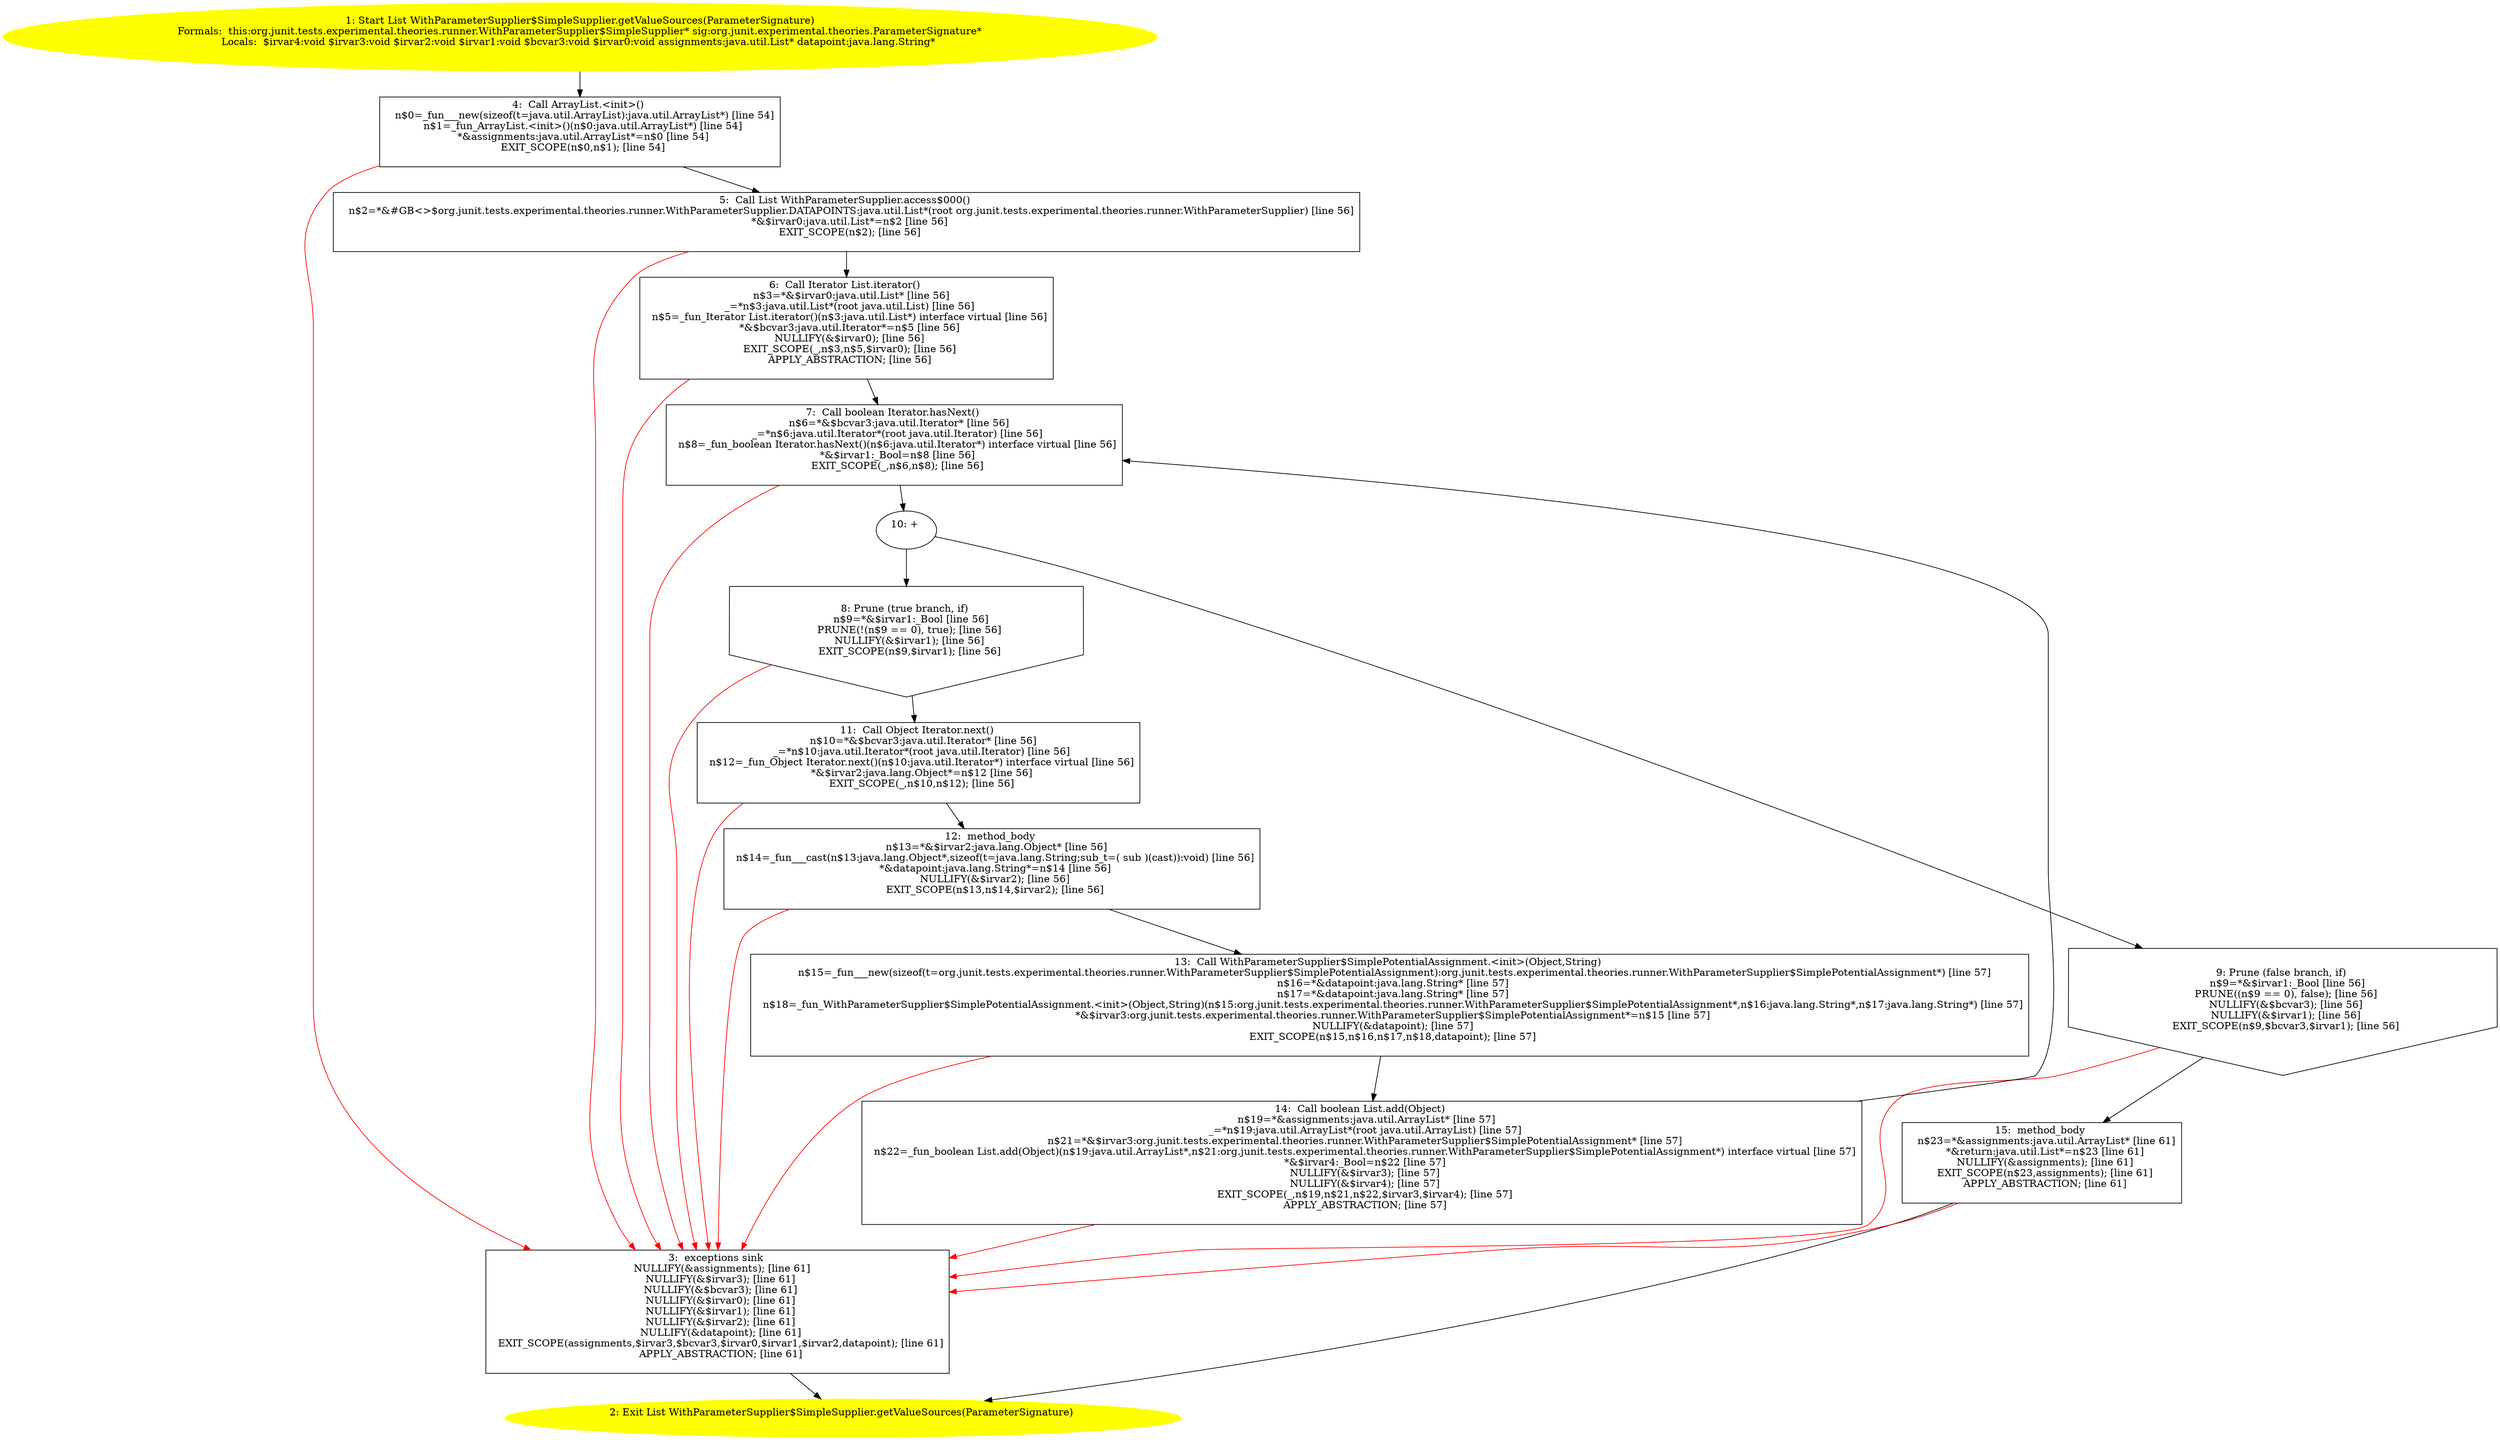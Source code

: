/* @generated */
digraph cfg {
"org.junit.tests.experimental.theories.runner.WithParameterSupplier$SimpleSupplier.getValueSources(or.1fe25dcc00c67a2aa905ab3767088da1_1" [label="1: Start List WithParameterSupplier$SimpleSupplier.getValueSources(ParameterSignature)\nFormals:  this:org.junit.tests.experimental.theories.runner.WithParameterSupplier$SimpleSupplier* sig:org.junit.experimental.theories.ParameterSignature*\nLocals:  $irvar4:void $irvar3:void $irvar2:void $irvar1:void $bcvar3:void $irvar0:void assignments:java.util.List* datapoint:java.lang.String* \n  " color=yellow style=filled]
	

	 "org.junit.tests.experimental.theories.runner.WithParameterSupplier$SimpleSupplier.getValueSources(or.1fe25dcc00c67a2aa905ab3767088da1_1" -> "org.junit.tests.experimental.theories.runner.WithParameterSupplier$SimpleSupplier.getValueSources(or.1fe25dcc00c67a2aa905ab3767088da1_4" ;
"org.junit.tests.experimental.theories.runner.WithParameterSupplier$SimpleSupplier.getValueSources(or.1fe25dcc00c67a2aa905ab3767088da1_2" [label="2: Exit List WithParameterSupplier$SimpleSupplier.getValueSources(ParameterSignature) \n  " color=yellow style=filled]
	

"org.junit.tests.experimental.theories.runner.WithParameterSupplier$SimpleSupplier.getValueSources(or.1fe25dcc00c67a2aa905ab3767088da1_3" [label="3:  exceptions sink \n   NULLIFY(&assignments); [line 61]\n  NULLIFY(&$irvar3); [line 61]\n  NULLIFY(&$bcvar3); [line 61]\n  NULLIFY(&$irvar0); [line 61]\n  NULLIFY(&$irvar1); [line 61]\n  NULLIFY(&$irvar2); [line 61]\n  NULLIFY(&datapoint); [line 61]\n  EXIT_SCOPE(assignments,$irvar3,$bcvar3,$irvar0,$irvar1,$irvar2,datapoint); [line 61]\n  APPLY_ABSTRACTION; [line 61]\n " shape="box"]
	

	 "org.junit.tests.experimental.theories.runner.WithParameterSupplier$SimpleSupplier.getValueSources(or.1fe25dcc00c67a2aa905ab3767088da1_3" -> "org.junit.tests.experimental.theories.runner.WithParameterSupplier$SimpleSupplier.getValueSources(or.1fe25dcc00c67a2aa905ab3767088da1_2" ;
"org.junit.tests.experimental.theories.runner.WithParameterSupplier$SimpleSupplier.getValueSources(or.1fe25dcc00c67a2aa905ab3767088da1_4" [label="4:  Call ArrayList.<init>() \n   n$0=_fun___new(sizeof(t=java.util.ArrayList):java.util.ArrayList*) [line 54]\n  n$1=_fun_ArrayList.<init>()(n$0:java.util.ArrayList*) [line 54]\n  *&assignments:java.util.ArrayList*=n$0 [line 54]\n  EXIT_SCOPE(n$0,n$1); [line 54]\n " shape="box"]
	

	 "org.junit.tests.experimental.theories.runner.WithParameterSupplier$SimpleSupplier.getValueSources(or.1fe25dcc00c67a2aa905ab3767088da1_4" -> "org.junit.tests.experimental.theories.runner.WithParameterSupplier$SimpleSupplier.getValueSources(or.1fe25dcc00c67a2aa905ab3767088da1_5" ;
	 "org.junit.tests.experimental.theories.runner.WithParameterSupplier$SimpleSupplier.getValueSources(or.1fe25dcc00c67a2aa905ab3767088da1_4" -> "org.junit.tests.experimental.theories.runner.WithParameterSupplier$SimpleSupplier.getValueSources(or.1fe25dcc00c67a2aa905ab3767088da1_3" [color="red" ];
"org.junit.tests.experimental.theories.runner.WithParameterSupplier$SimpleSupplier.getValueSources(or.1fe25dcc00c67a2aa905ab3767088da1_5" [label="5:  Call List WithParameterSupplier.access$000() \n   n$2=*&#GB<>$org.junit.tests.experimental.theories.runner.WithParameterSupplier.DATAPOINTS:java.util.List*(root org.junit.tests.experimental.theories.runner.WithParameterSupplier) [line 56]\n  *&$irvar0:java.util.List*=n$2 [line 56]\n  EXIT_SCOPE(n$2); [line 56]\n " shape="box"]
	

	 "org.junit.tests.experimental.theories.runner.WithParameterSupplier$SimpleSupplier.getValueSources(or.1fe25dcc00c67a2aa905ab3767088da1_5" -> "org.junit.tests.experimental.theories.runner.WithParameterSupplier$SimpleSupplier.getValueSources(or.1fe25dcc00c67a2aa905ab3767088da1_6" ;
	 "org.junit.tests.experimental.theories.runner.WithParameterSupplier$SimpleSupplier.getValueSources(or.1fe25dcc00c67a2aa905ab3767088da1_5" -> "org.junit.tests.experimental.theories.runner.WithParameterSupplier$SimpleSupplier.getValueSources(or.1fe25dcc00c67a2aa905ab3767088da1_3" [color="red" ];
"org.junit.tests.experimental.theories.runner.WithParameterSupplier$SimpleSupplier.getValueSources(or.1fe25dcc00c67a2aa905ab3767088da1_6" [label="6:  Call Iterator List.iterator() \n   n$3=*&$irvar0:java.util.List* [line 56]\n  _=*n$3:java.util.List*(root java.util.List) [line 56]\n  n$5=_fun_Iterator List.iterator()(n$3:java.util.List*) interface virtual [line 56]\n  *&$bcvar3:java.util.Iterator*=n$5 [line 56]\n  NULLIFY(&$irvar0); [line 56]\n  EXIT_SCOPE(_,n$3,n$5,$irvar0); [line 56]\n  APPLY_ABSTRACTION; [line 56]\n " shape="box"]
	

	 "org.junit.tests.experimental.theories.runner.WithParameterSupplier$SimpleSupplier.getValueSources(or.1fe25dcc00c67a2aa905ab3767088da1_6" -> "org.junit.tests.experimental.theories.runner.WithParameterSupplier$SimpleSupplier.getValueSources(or.1fe25dcc00c67a2aa905ab3767088da1_7" ;
	 "org.junit.tests.experimental.theories.runner.WithParameterSupplier$SimpleSupplier.getValueSources(or.1fe25dcc00c67a2aa905ab3767088da1_6" -> "org.junit.tests.experimental.theories.runner.WithParameterSupplier$SimpleSupplier.getValueSources(or.1fe25dcc00c67a2aa905ab3767088da1_3" [color="red" ];
"org.junit.tests.experimental.theories.runner.WithParameterSupplier$SimpleSupplier.getValueSources(or.1fe25dcc00c67a2aa905ab3767088da1_7" [label="7:  Call boolean Iterator.hasNext() \n   n$6=*&$bcvar3:java.util.Iterator* [line 56]\n  _=*n$6:java.util.Iterator*(root java.util.Iterator) [line 56]\n  n$8=_fun_boolean Iterator.hasNext()(n$6:java.util.Iterator*) interface virtual [line 56]\n  *&$irvar1:_Bool=n$8 [line 56]\n  EXIT_SCOPE(_,n$6,n$8); [line 56]\n " shape="box"]
	

	 "org.junit.tests.experimental.theories.runner.WithParameterSupplier$SimpleSupplier.getValueSources(or.1fe25dcc00c67a2aa905ab3767088da1_7" -> "org.junit.tests.experimental.theories.runner.WithParameterSupplier$SimpleSupplier.getValueSources(or.1fe25dcc00c67a2aa905ab3767088da1_10" ;
	 "org.junit.tests.experimental.theories.runner.WithParameterSupplier$SimpleSupplier.getValueSources(or.1fe25dcc00c67a2aa905ab3767088da1_7" -> "org.junit.tests.experimental.theories.runner.WithParameterSupplier$SimpleSupplier.getValueSources(or.1fe25dcc00c67a2aa905ab3767088da1_3" [color="red" ];
"org.junit.tests.experimental.theories.runner.WithParameterSupplier$SimpleSupplier.getValueSources(or.1fe25dcc00c67a2aa905ab3767088da1_8" [label="8: Prune (true branch, if) \n   n$9=*&$irvar1:_Bool [line 56]\n  PRUNE(!(n$9 == 0), true); [line 56]\n  NULLIFY(&$irvar1); [line 56]\n  EXIT_SCOPE(n$9,$irvar1); [line 56]\n " shape="invhouse"]
	

	 "org.junit.tests.experimental.theories.runner.WithParameterSupplier$SimpleSupplier.getValueSources(or.1fe25dcc00c67a2aa905ab3767088da1_8" -> "org.junit.tests.experimental.theories.runner.WithParameterSupplier$SimpleSupplier.getValueSources(or.1fe25dcc00c67a2aa905ab3767088da1_11" ;
	 "org.junit.tests.experimental.theories.runner.WithParameterSupplier$SimpleSupplier.getValueSources(or.1fe25dcc00c67a2aa905ab3767088da1_8" -> "org.junit.tests.experimental.theories.runner.WithParameterSupplier$SimpleSupplier.getValueSources(or.1fe25dcc00c67a2aa905ab3767088da1_3" [color="red" ];
"org.junit.tests.experimental.theories.runner.WithParameterSupplier$SimpleSupplier.getValueSources(or.1fe25dcc00c67a2aa905ab3767088da1_9" [label="9: Prune (false branch, if) \n   n$9=*&$irvar1:_Bool [line 56]\n  PRUNE((n$9 == 0), false); [line 56]\n  NULLIFY(&$bcvar3); [line 56]\n  NULLIFY(&$irvar1); [line 56]\n  EXIT_SCOPE(n$9,$bcvar3,$irvar1); [line 56]\n " shape="invhouse"]
	

	 "org.junit.tests.experimental.theories.runner.WithParameterSupplier$SimpleSupplier.getValueSources(or.1fe25dcc00c67a2aa905ab3767088da1_9" -> "org.junit.tests.experimental.theories.runner.WithParameterSupplier$SimpleSupplier.getValueSources(or.1fe25dcc00c67a2aa905ab3767088da1_15" ;
	 "org.junit.tests.experimental.theories.runner.WithParameterSupplier$SimpleSupplier.getValueSources(or.1fe25dcc00c67a2aa905ab3767088da1_9" -> "org.junit.tests.experimental.theories.runner.WithParameterSupplier$SimpleSupplier.getValueSources(or.1fe25dcc00c67a2aa905ab3767088da1_3" [color="red" ];
"org.junit.tests.experimental.theories.runner.WithParameterSupplier$SimpleSupplier.getValueSources(or.1fe25dcc00c67a2aa905ab3767088da1_10" [label="10: + \n  " ]
	

	 "org.junit.tests.experimental.theories.runner.WithParameterSupplier$SimpleSupplier.getValueSources(or.1fe25dcc00c67a2aa905ab3767088da1_10" -> "org.junit.tests.experimental.theories.runner.WithParameterSupplier$SimpleSupplier.getValueSources(or.1fe25dcc00c67a2aa905ab3767088da1_8" ;
	 "org.junit.tests.experimental.theories.runner.WithParameterSupplier$SimpleSupplier.getValueSources(or.1fe25dcc00c67a2aa905ab3767088da1_10" -> "org.junit.tests.experimental.theories.runner.WithParameterSupplier$SimpleSupplier.getValueSources(or.1fe25dcc00c67a2aa905ab3767088da1_9" ;
"org.junit.tests.experimental.theories.runner.WithParameterSupplier$SimpleSupplier.getValueSources(or.1fe25dcc00c67a2aa905ab3767088da1_11" [label="11:  Call Object Iterator.next() \n   n$10=*&$bcvar3:java.util.Iterator* [line 56]\n  _=*n$10:java.util.Iterator*(root java.util.Iterator) [line 56]\n  n$12=_fun_Object Iterator.next()(n$10:java.util.Iterator*) interface virtual [line 56]\n  *&$irvar2:java.lang.Object*=n$12 [line 56]\n  EXIT_SCOPE(_,n$10,n$12); [line 56]\n " shape="box"]
	

	 "org.junit.tests.experimental.theories.runner.WithParameterSupplier$SimpleSupplier.getValueSources(or.1fe25dcc00c67a2aa905ab3767088da1_11" -> "org.junit.tests.experimental.theories.runner.WithParameterSupplier$SimpleSupplier.getValueSources(or.1fe25dcc00c67a2aa905ab3767088da1_12" ;
	 "org.junit.tests.experimental.theories.runner.WithParameterSupplier$SimpleSupplier.getValueSources(or.1fe25dcc00c67a2aa905ab3767088da1_11" -> "org.junit.tests.experimental.theories.runner.WithParameterSupplier$SimpleSupplier.getValueSources(or.1fe25dcc00c67a2aa905ab3767088da1_3" [color="red" ];
"org.junit.tests.experimental.theories.runner.WithParameterSupplier$SimpleSupplier.getValueSources(or.1fe25dcc00c67a2aa905ab3767088da1_12" [label="12:  method_body \n   n$13=*&$irvar2:java.lang.Object* [line 56]\n  n$14=_fun___cast(n$13:java.lang.Object*,sizeof(t=java.lang.String;sub_t=( sub )(cast)):void) [line 56]\n  *&datapoint:java.lang.String*=n$14 [line 56]\n  NULLIFY(&$irvar2); [line 56]\n  EXIT_SCOPE(n$13,n$14,$irvar2); [line 56]\n " shape="box"]
	

	 "org.junit.tests.experimental.theories.runner.WithParameterSupplier$SimpleSupplier.getValueSources(or.1fe25dcc00c67a2aa905ab3767088da1_12" -> "org.junit.tests.experimental.theories.runner.WithParameterSupplier$SimpleSupplier.getValueSources(or.1fe25dcc00c67a2aa905ab3767088da1_13" ;
	 "org.junit.tests.experimental.theories.runner.WithParameterSupplier$SimpleSupplier.getValueSources(or.1fe25dcc00c67a2aa905ab3767088da1_12" -> "org.junit.tests.experimental.theories.runner.WithParameterSupplier$SimpleSupplier.getValueSources(or.1fe25dcc00c67a2aa905ab3767088da1_3" [color="red" ];
"org.junit.tests.experimental.theories.runner.WithParameterSupplier$SimpleSupplier.getValueSources(or.1fe25dcc00c67a2aa905ab3767088da1_13" [label="13:  Call WithParameterSupplier$SimplePotentialAssignment.<init>(Object,String) \n   n$15=_fun___new(sizeof(t=org.junit.tests.experimental.theories.runner.WithParameterSupplier$SimplePotentialAssignment):org.junit.tests.experimental.theories.runner.WithParameterSupplier$SimplePotentialAssignment*) [line 57]\n  n$16=*&datapoint:java.lang.String* [line 57]\n  n$17=*&datapoint:java.lang.String* [line 57]\n  n$18=_fun_WithParameterSupplier$SimplePotentialAssignment.<init>(Object,String)(n$15:org.junit.tests.experimental.theories.runner.WithParameterSupplier$SimplePotentialAssignment*,n$16:java.lang.String*,n$17:java.lang.String*) [line 57]\n  *&$irvar3:org.junit.tests.experimental.theories.runner.WithParameterSupplier$SimplePotentialAssignment*=n$15 [line 57]\n  NULLIFY(&datapoint); [line 57]\n  EXIT_SCOPE(n$15,n$16,n$17,n$18,datapoint); [line 57]\n " shape="box"]
	

	 "org.junit.tests.experimental.theories.runner.WithParameterSupplier$SimpleSupplier.getValueSources(or.1fe25dcc00c67a2aa905ab3767088da1_13" -> "org.junit.tests.experimental.theories.runner.WithParameterSupplier$SimpleSupplier.getValueSources(or.1fe25dcc00c67a2aa905ab3767088da1_14" ;
	 "org.junit.tests.experimental.theories.runner.WithParameterSupplier$SimpleSupplier.getValueSources(or.1fe25dcc00c67a2aa905ab3767088da1_13" -> "org.junit.tests.experimental.theories.runner.WithParameterSupplier$SimpleSupplier.getValueSources(or.1fe25dcc00c67a2aa905ab3767088da1_3" [color="red" ];
"org.junit.tests.experimental.theories.runner.WithParameterSupplier$SimpleSupplier.getValueSources(or.1fe25dcc00c67a2aa905ab3767088da1_14" [label="14:  Call boolean List.add(Object) \n   n$19=*&assignments:java.util.ArrayList* [line 57]\n  _=*n$19:java.util.ArrayList*(root java.util.ArrayList) [line 57]\n  n$21=*&$irvar3:org.junit.tests.experimental.theories.runner.WithParameterSupplier$SimplePotentialAssignment* [line 57]\n  n$22=_fun_boolean List.add(Object)(n$19:java.util.ArrayList*,n$21:org.junit.tests.experimental.theories.runner.WithParameterSupplier$SimplePotentialAssignment*) interface virtual [line 57]\n  *&$irvar4:_Bool=n$22 [line 57]\n  NULLIFY(&$irvar3); [line 57]\n  NULLIFY(&$irvar4); [line 57]\n  EXIT_SCOPE(_,n$19,n$21,n$22,$irvar3,$irvar4); [line 57]\n  APPLY_ABSTRACTION; [line 57]\n " shape="box"]
	

	 "org.junit.tests.experimental.theories.runner.WithParameterSupplier$SimpleSupplier.getValueSources(or.1fe25dcc00c67a2aa905ab3767088da1_14" -> "org.junit.tests.experimental.theories.runner.WithParameterSupplier$SimpleSupplier.getValueSources(or.1fe25dcc00c67a2aa905ab3767088da1_7" ;
	 "org.junit.tests.experimental.theories.runner.WithParameterSupplier$SimpleSupplier.getValueSources(or.1fe25dcc00c67a2aa905ab3767088da1_14" -> "org.junit.tests.experimental.theories.runner.WithParameterSupplier$SimpleSupplier.getValueSources(or.1fe25dcc00c67a2aa905ab3767088da1_3" [color="red" ];
"org.junit.tests.experimental.theories.runner.WithParameterSupplier$SimpleSupplier.getValueSources(or.1fe25dcc00c67a2aa905ab3767088da1_15" [label="15:  method_body \n   n$23=*&assignments:java.util.ArrayList* [line 61]\n  *&return:java.util.List*=n$23 [line 61]\n  NULLIFY(&assignments); [line 61]\n  EXIT_SCOPE(n$23,assignments); [line 61]\n  APPLY_ABSTRACTION; [line 61]\n " shape="box"]
	

	 "org.junit.tests.experimental.theories.runner.WithParameterSupplier$SimpleSupplier.getValueSources(or.1fe25dcc00c67a2aa905ab3767088da1_15" -> "org.junit.tests.experimental.theories.runner.WithParameterSupplier$SimpleSupplier.getValueSources(or.1fe25dcc00c67a2aa905ab3767088da1_2" ;
	 "org.junit.tests.experimental.theories.runner.WithParameterSupplier$SimpleSupplier.getValueSources(or.1fe25dcc00c67a2aa905ab3767088da1_15" -> "org.junit.tests.experimental.theories.runner.WithParameterSupplier$SimpleSupplier.getValueSources(or.1fe25dcc00c67a2aa905ab3767088da1_3" [color="red" ];
}

